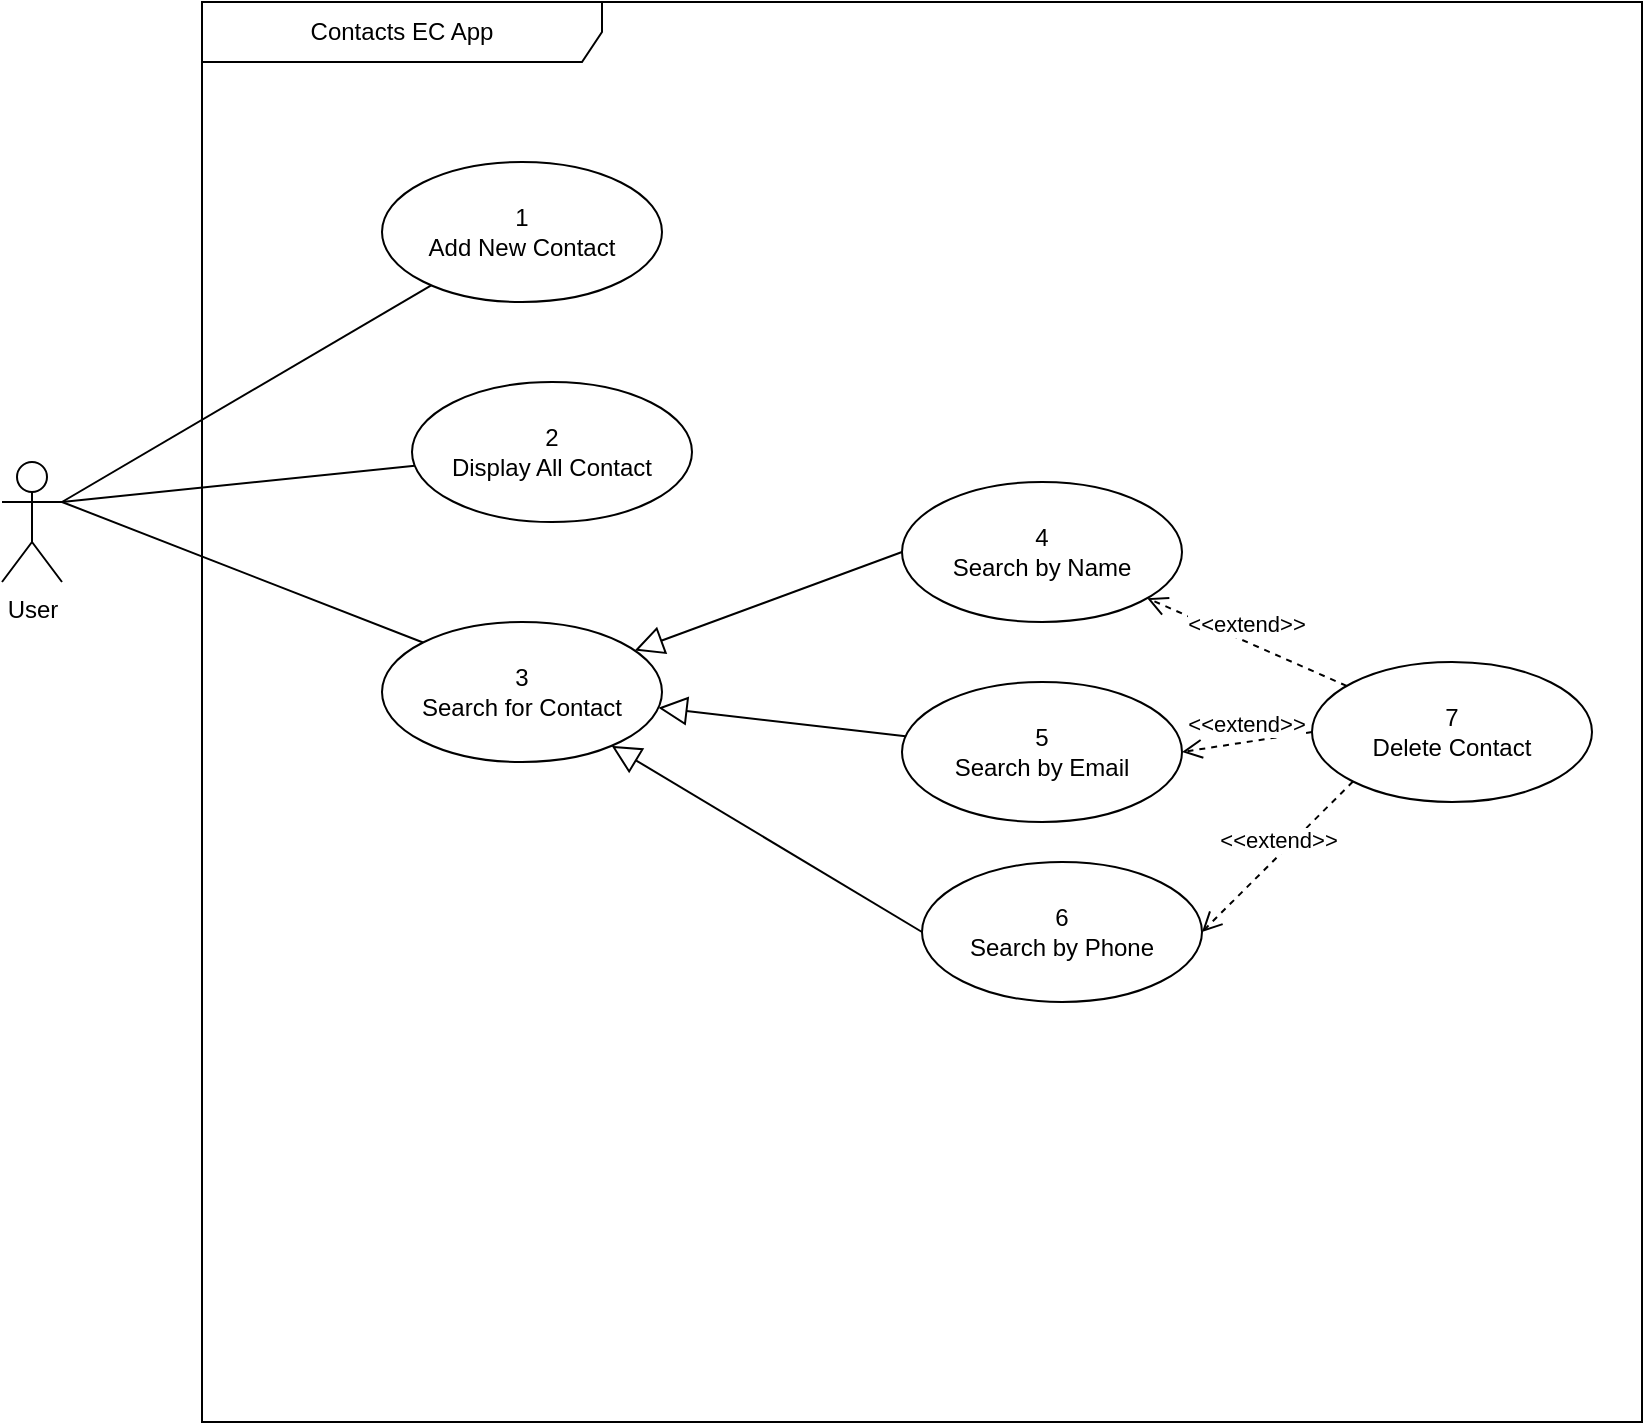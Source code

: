 <mxfile version="20.5.1" type="github"><diagram id="8fGyhkze5-X_S77cJ8zE" name="Page-1"><mxGraphModel dx="1236" dy="770" grid="1" gridSize="10" guides="1" tooltips="1" connect="1" arrows="1" fold="1" page="1" pageScale="1" pageWidth="850" pageHeight="1100" math="0" shadow="0"><root><mxCell id="0"/><mxCell id="1" parent="0"/><mxCell id="4OLkmAfeVT3sMfob8u-y-1" value="User" style="shape=umlActor;verticalLabelPosition=bottom;verticalAlign=top;html=1;outlineConnect=0;" parent="1" vertex="1"><mxGeometry x="15" y="350" width="30" height="60" as="geometry"/></mxCell><mxCell id="4OLkmAfeVT3sMfob8u-y-14" value="Contacts EC App" style="shape=umlFrame;whiteSpace=wrap;html=1;width=200;height=30;" parent="1" vertex="1"><mxGeometry x="115" y="120" width="720" height="710" as="geometry"/></mxCell><mxCell id="4OLkmAfeVT3sMfob8u-y-17" value="1&lt;br&gt;Add New Contact" style="ellipse;whiteSpace=wrap;html=1;" parent="1" vertex="1"><mxGeometry x="205" y="200" width="140" height="70" as="geometry"/></mxCell><mxCell id="4OLkmAfeVT3sMfob8u-y-22" value="3&lt;br&gt;Search for Contact" style="ellipse;whiteSpace=wrap;html=1;" parent="1" vertex="1"><mxGeometry x="205" y="430" width="140" height="70" as="geometry"/></mxCell><mxCell id="4OLkmAfeVT3sMfob8u-y-23" value="4&lt;br&gt;Search by Name" style="ellipse;whiteSpace=wrap;html=1;" parent="1" vertex="1"><mxGeometry x="465" y="360" width="140" height="70" as="geometry"/></mxCell><mxCell id="4OLkmAfeVT3sMfob8u-y-24" value="6&lt;br&gt;Search by Phone" style="ellipse;whiteSpace=wrap;html=1;" parent="1" vertex="1"><mxGeometry x="475" y="550" width="140" height="70" as="geometry"/></mxCell><mxCell id="4OLkmAfeVT3sMfob8u-y-26" value="5&lt;br&gt;Search by Email" style="ellipse;whiteSpace=wrap;html=1;" parent="1" vertex="1"><mxGeometry x="465" y="460" width="140" height="70" as="geometry"/></mxCell><mxCell id="4OLkmAfeVT3sMfob8u-y-47" value="" style="endArrow=none;html=1;rounded=0;" parent="1" target="4OLkmAfeVT3sMfob8u-y-17" edge="1"><mxGeometry relative="1" as="geometry"><mxPoint x="45" y="370" as="sourcePoint"/><mxPoint x="205" y="370" as="targetPoint"/></mxGeometry></mxCell><mxCell id="4OLkmAfeVT3sMfob8u-y-50" value="" style="endArrow=none;html=1;rounded=0;entryX=0;entryY=0;entryDx=0;entryDy=0;exitX=1;exitY=0.333;exitDx=0;exitDy=0;exitPerimeter=0;" parent="1" source="4OLkmAfeVT3sMfob8u-y-1" target="4OLkmAfeVT3sMfob8u-y-22" edge="1"><mxGeometry relative="1" as="geometry"><mxPoint x="65" y="390" as="sourcePoint"/><mxPoint x="236.367" y="445.881" as="targetPoint"/></mxGeometry></mxCell><mxCell id="4OLkmAfeVT3sMfob8u-y-79" value="7&lt;br&gt;Delete Contact" style="ellipse;whiteSpace=wrap;html=1;" parent="1" vertex="1"><mxGeometry x="670" y="450" width="140" height="70" as="geometry"/></mxCell><mxCell id="4OLkmAfeVT3sMfob8u-y-80" value="&amp;lt;&amp;lt;extend&amp;gt;&amp;gt;" style="html=1;verticalAlign=bottom;endArrow=open;dashed=1;endSize=8;rounded=0;exitX=0;exitY=1;exitDx=0;exitDy=0;entryX=1;entryY=0.5;entryDx=0;entryDy=0;" parent="1" source="4OLkmAfeVT3sMfob8u-y-79" target="4OLkmAfeVT3sMfob8u-y-24" edge="1"><mxGeometry relative="1" as="geometry"><mxPoint x="595.0" y="730" as="sourcePoint"/><mxPoint x="315.0" y="730" as="targetPoint"/></mxGeometry></mxCell><mxCell id="qJNraDpGpD5klwy6d4M9-1" value="2&lt;br&gt;Display All Contact" style="ellipse;whiteSpace=wrap;html=1;" vertex="1" parent="1"><mxGeometry x="220" y="310" width="140" height="70" as="geometry"/></mxCell><mxCell id="qJNraDpGpD5klwy6d4M9-2" value="" style="endArrow=none;html=1;rounded=0;exitX=1;exitY=0.333;exitDx=0;exitDy=0;exitPerimeter=0;" edge="1" parent="1" source="4OLkmAfeVT3sMfob8u-y-1" target="qJNraDpGpD5klwy6d4M9-1"><mxGeometry relative="1" as="geometry"><mxPoint x="55" y="380" as="sourcePoint"/><mxPoint x="242.489" y="445.047" as="targetPoint"/></mxGeometry></mxCell><mxCell id="qJNraDpGpD5klwy6d4M9-5" value="&amp;lt;&amp;lt;extend&amp;gt;&amp;gt;" style="html=1;verticalAlign=bottom;endArrow=open;dashed=1;endSize=8;rounded=0;" edge="1" parent="1" source="4OLkmAfeVT3sMfob8u-y-79" target="4OLkmAfeVT3sMfob8u-y-23"><mxGeometry relative="1" as="geometry"><mxPoint x="815" y="470" as="sourcePoint"/><mxPoint x="545" y="665" as="targetPoint"/></mxGeometry></mxCell><mxCell id="qJNraDpGpD5klwy6d4M9-6" value="&amp;lt;&amp;lt;extend&amp;gt;&amp;gt;" style="html=1;verticalAlign=bottom;endArrow=open;dashed=1;endSize=8;rounded=0;exitX=0;exitY=0.5;exitDx=0;exitDy=0;entryX=1;entryY=0.5;entryDx=0;entryDy=0;" edge="1" parent="1" source="4OLkmAfeVT3sMfob8u-y-79" target="4OLkmAfeVT3sMfob8u-y-26"><mxGeometry relative="1" as="geometry"><mxPoint x="775" y="595" as="sourcePoint"/><mxPoint x="555" y="675" as="targetPoint"/></mxGeometry></mxCell><mxCell id="qJNraDpGpD5klwy6d4M9-24" value="" style="endArrow=block;endFill=0;endSize=12;html=1;rounded=0;exitX=0;exitY=0.5;exitDx=0;exitDy=0;" edge="1" parent="1" source="4OLkmAfeVT3sMfob8u-y-23" target="4OLkmAfeVT3sMfob8u-y-22"><mxGeometry width="160" relative="1" as="geometry"><mxPoint x="420" y="280" as="sourcePoint"/><mxPoint x="580" y="280" as="targetPoint"/></mxGeometry></mxCell><mxCell id="qJNraDpGpD5klwy6d4M9-26" value="" style="endArrow=block;endFill=0;endSize=12;html=1;rounded=0;" edge="1" parent="1" source="4OLkmAfeVT3sMfob8u-y-26" target="4OLkmAfeVT3sMfob8u-y-22"><mxGeometry width="160" relative="1" as="geometry"><mxPoint x="475.0" y="405" as="sourcePoint"/><mxPoint x="341.426" y="454.287" as="targetPoint"/></mxGeometry></mxCell><mxCell id="qJNraDpGpD5klwy6d4M9-27" value="" style="endArrow=block;endFill=0;endSize=12;html=1;rounded=0;exitX=0;exitY=0.5;exitDx=0;exitDy=0;" edge="1" parent="1" source="4OLkmAfeVT3sMfob8u-y-24" target="4OLkmAfeVT3sMfob8u-y-22"><mxGeometry width="160" relative="1" as="geometry"><mxPoint x="480.345" y="491.586" as="sourcePoint"/><mxPoint x="351.426" y="464.287" as="targetPoint"/></mxGeometry></mxCell></root></mxGraphModel></diagram></mxfile>